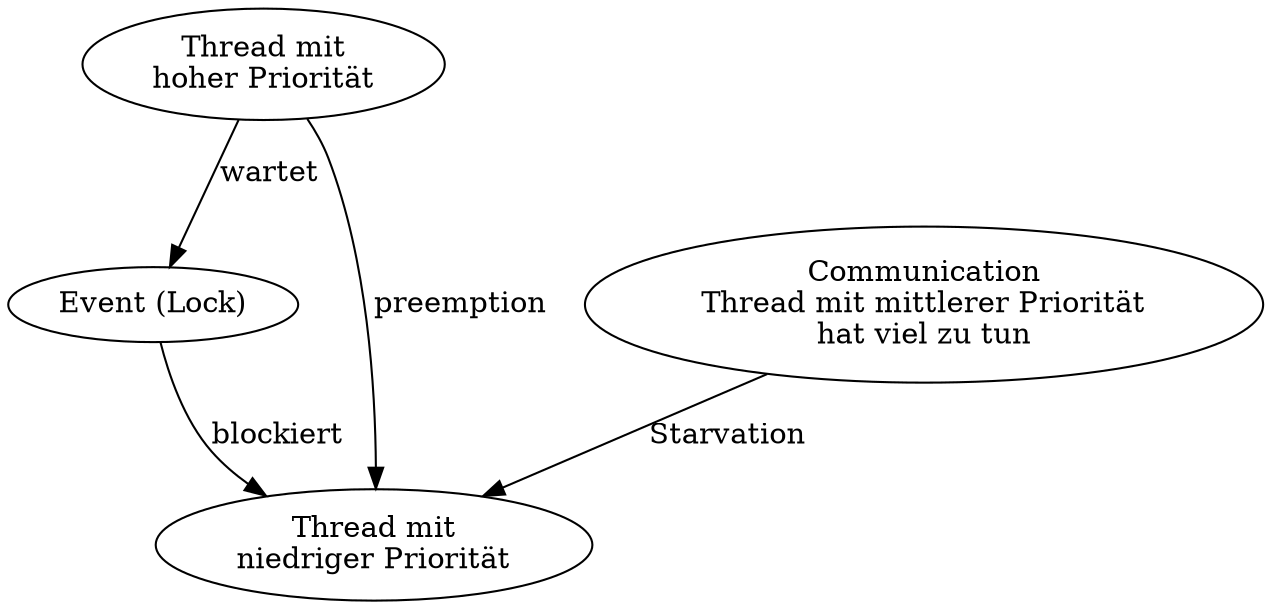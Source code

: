 digraph G {

1 [label = "Thread mit\nhoher Priorität"];
2 [label = "Event (Lock)"];
3 [label = "Thread mit\nniedriger Priorität"];
4 [label = "Communication\nThread mit mittlerer Priorität\nhat viel zu tun"];

1 -> 2 [label = "wartet"];
2 -> 3 [label = "blockiert"];
4 -> 3 [label = "Starvation"];
1 -> 3 [label = "preemption"];
}
